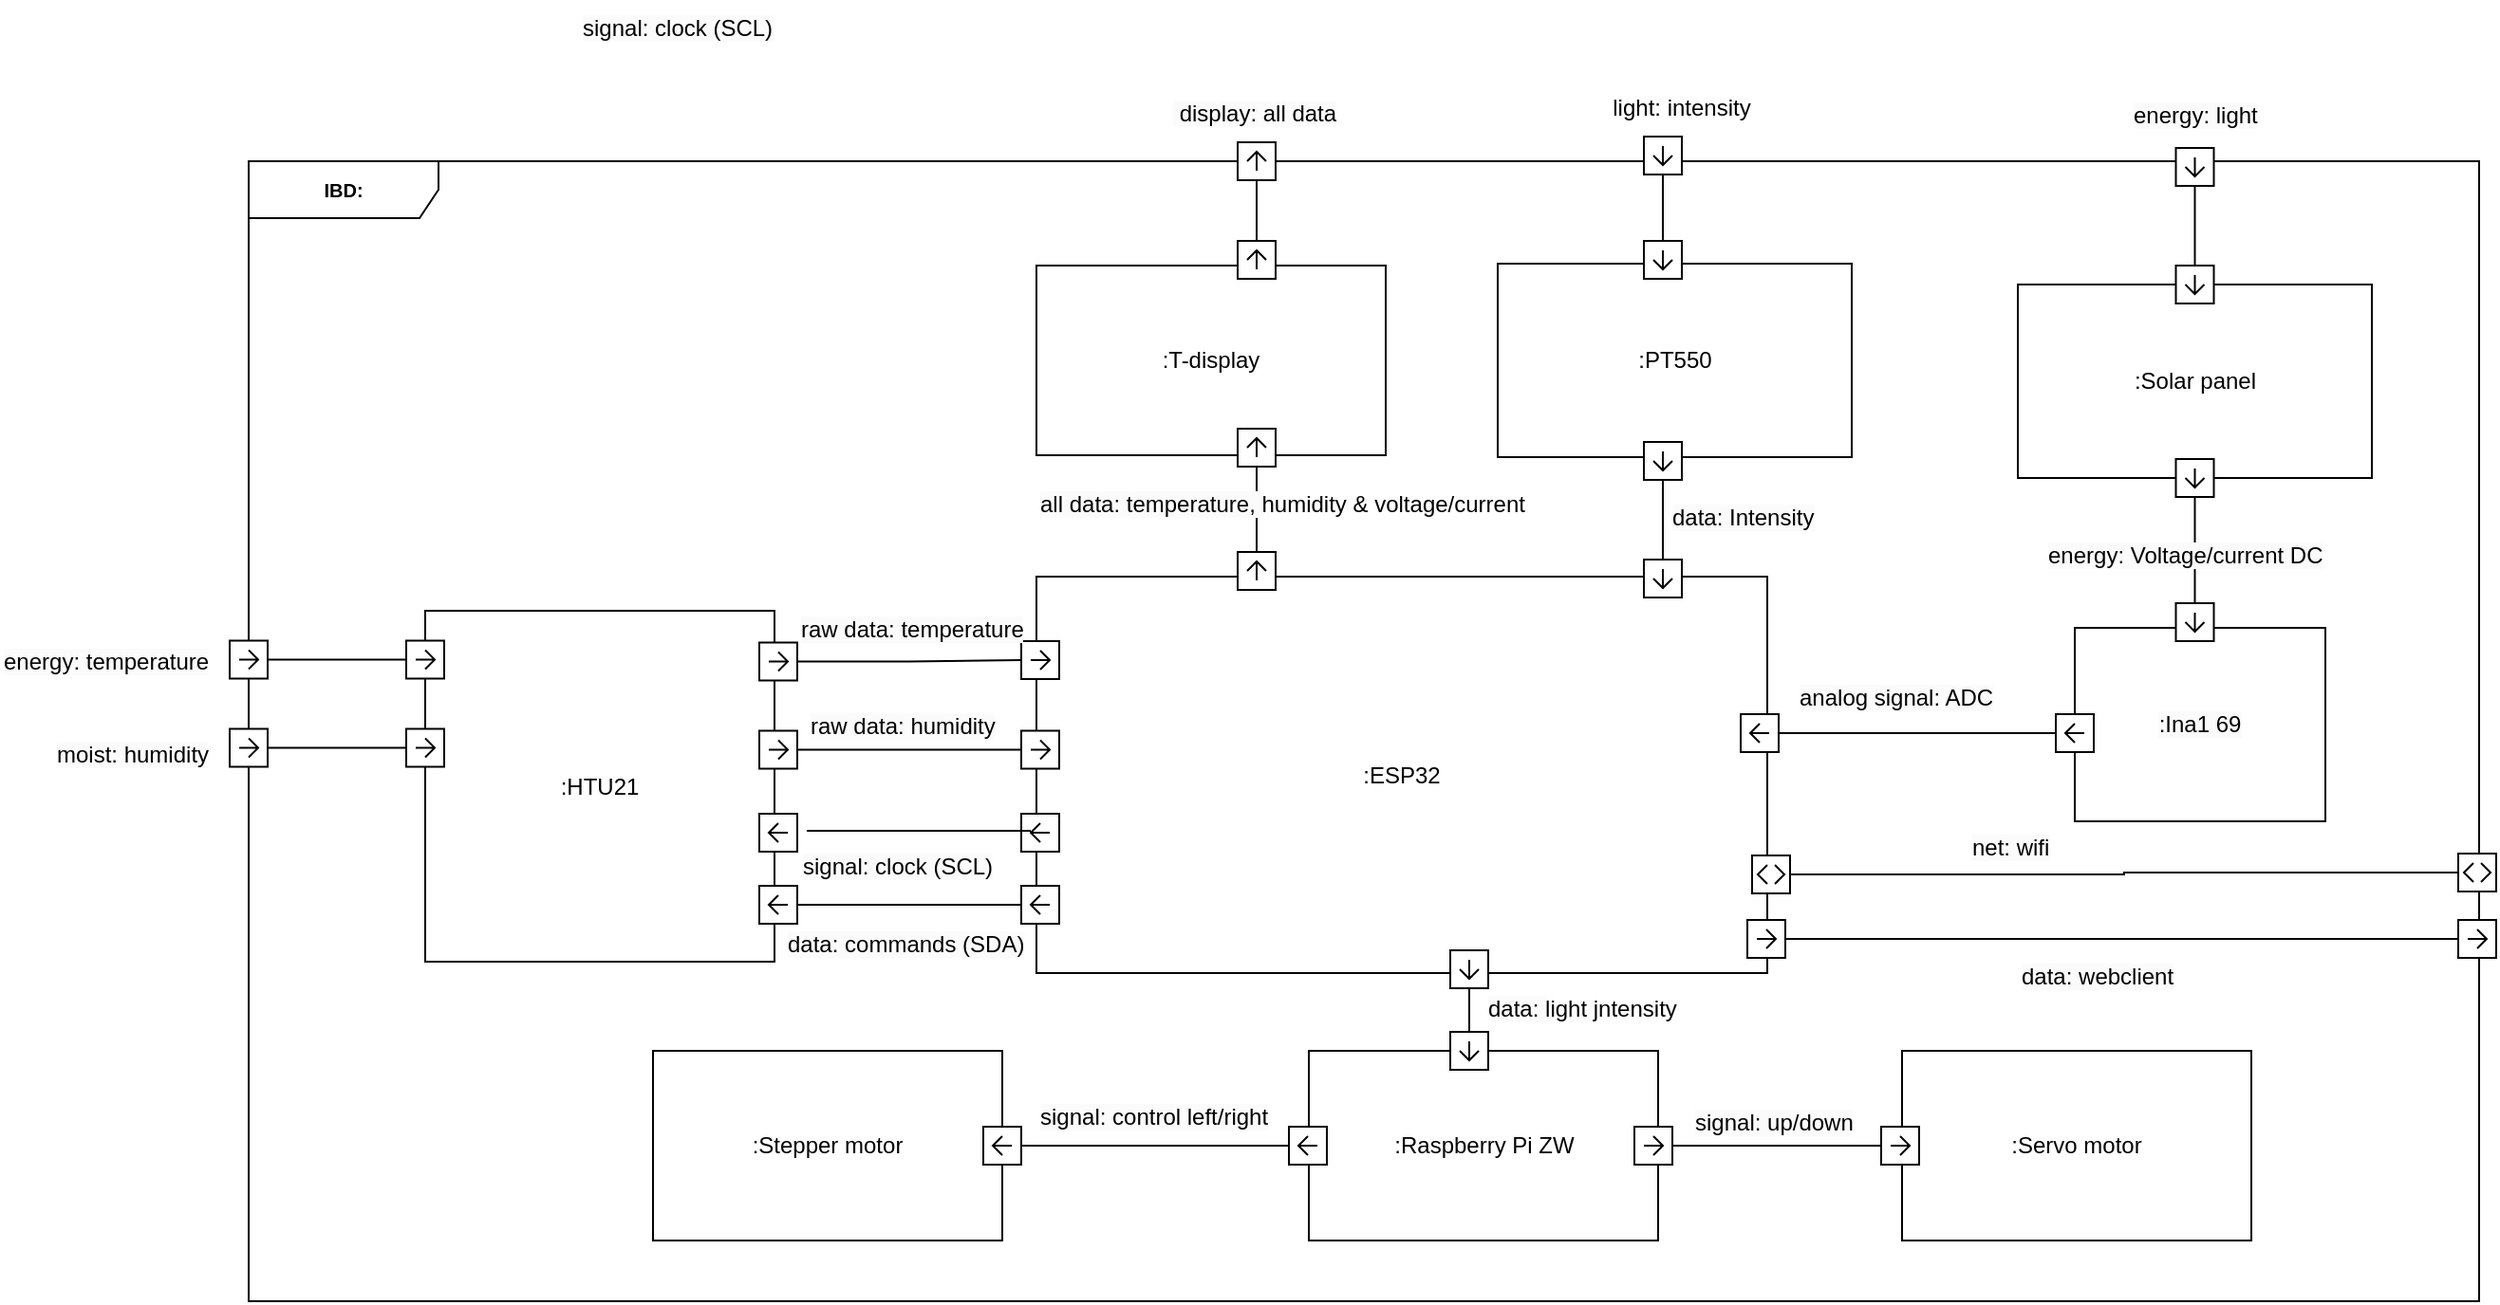 <mxfile version="25.0.3">
  <diagram name="Page-1" id="y-DVcdYNDpOqj5ZdA4q0">
    <mxGraphModel grid="0" page="0" gridSize="10" guides="1" tooltips="1" connect="1" arrows="1" fold="1" pageScale="1" pageWidth="850" pageHeight="1100" math="0" shadow="0">
      <root>
        <mxCell id="0" />
        <mxCell id="1" parent="0" />
        <mxCell id="_kjHKjL6vWHTuBEeskR6-1" value="&lt;span style=&quot;font-size: 10px;&quot;&gt;&lt;b&gt;IBD:&lt;/b&gt;&lt;/span&gt;" style="shape=umlFrame;whiteSpace=wrap;html=1;pointerEvents=0;recursiveResize=0;container=1;collapsible=0;width=100;height=30;" vertex="1" parent="1">
          <mxGeometry x="-716" y="940" width="1175" height="601" as="geometry" />
        </mxCell>
        <mxCell id="_kjHKjL6vWHTuBEeskR6-5" value=":ESP32" style="html=1;whiteSpace=wrap;" vertex="1" parent="_kjHKjL6vWHTuBEeskR6-1">
          <mxGeometry x="415" y="219" width="385" height="209" as="geometry" />
        </mxCell>
        <mxCell id="EJYVXyQKUs83lIH7_FpG-4" value=":PT550" style="html=1;whiteSpace=wrap;" vertex="1" parent="_kjHKjL6vWHTuBEeskR6-1">
          <mxGeometry x="658" y="54" width="186.5" height="102" as="geometry" />
        </mxCell>
        <mxCell id="EJYVXyQKUs83lIH7_FpG-5" value="" style="html=1;shape=mxgraph.sysml.port;sysMLPortType=flowN;direction=west;" vertex="1" parent="_kjHKjL6vWHTuBEeskR6-1">
          <mxGeometry x="735" y="-13" width="20" height="20" as="geometry" />
        </mxCell>
        <mxCell id="EJYVXyQKUs83lIH7_FpG-6" value="" style="html=1;shape=mxgraph.sysml.port;sysMLPortType=flowN;direction=west;" vertex="1" parent="_kjHKjL6vWHTuBEeskR6-1">
          <mxGeometry x="735" y="42" width="20" height="20" as="geometry" />
        </mxCell>
        <mxCell id="EJYVXyQKUs83lIH7_FpG-8" style="edgeStyle=orthogonalEdgeStyle;rounded=0;orthogonalLoop=1;jettySize=auto;html=1;entryX=0.5;entryY=1;entryDx=0;entryDy=0;entryPerimeter=0;endArrow=none;endFill=0;" edge="1" parent="_kjHKjL6vWHTuBEeskR6-1" source="EJYVXyQKUs83lIH7_FpG-5" target="EJYVXyQKUs83lIH7_FpG-6">
          <mxGeometry relative="1" as="geometry" />
        </mxCell>
        <mxCell id="EJYVXyQKUs83lIH7_FpG-10" value="" style="html=1;shape=mxgraph.sysml.port;sysMLPortType=flowN;direction=west;" vertex="1" parent="_kjHKjL6vWHTuBEeskR6-1">
          <mxGeometry x="735" y="148" width="20" height="20" as="geometry" />
        </mxCell>
        <mxCell id="EJYVXyQKUs83lIH7_FpG-11" value="" style="html=1;shape=mxgraph.sysml.port;sysMLPortType=flowN;direction=west;" vertex="1" parent="_kjHKjL6vWHTuBEeskR6-1">
          <mxGeometry x="735" y="210" width="20" height="20" as="geometry" />
        </mxCell>
        <mxCell id="EJYVXyQKUs83lIH7_FpG-12" style="edgeStyle=orthogonalEdgeStyle;rounded=0;orthogonalLoop=1;jettySize=auto;html=1;entryX=0.5;entryY=1;entryDx=0;entryDy=0;entryPerimeter=0;endArrow=none;endFill=0;" edge="1" parent="_kjHKjL6vWHTuBEeskR6-1" source="EJYVXyQKUs83lIH7_FpG-10" target="EJYVXyQKUs83lIH7_FpG-11">
          <mxGeometry relative="1" as="geometry" />
        </mxCell>
        <mxCell id="EJYVXyQKUs83lIH7_FpG-13" value="&lt;span style=&quot;color: rgb(0, 0, 0); font-family: Helvetica; font-size: 12px; font-style: normal; font-variant-ligatures: normal; font-variant-caps: normal; font-weight: 400; letter-spacing: normal; orphans: 2; text-align: left; text-indent: 0px; text-transform: none; widows: 2; word-spacing: 0px; -webkit-text-stroke-width: 0px; white-space: normal; background-color: rgb(251, 251, 251); text-decoration-thickness: initial; text-decoration-style: initial; text-decoration-color: initial; display: inline !important; float: none;&quot;&gt;data: Intensity&lt;/span&gt;" style="text;whiteSpace=wrap;html=1;" vertex="1" parent="_kjHKjL6vWHTuBEeskR6-1">
          <mxGeometry x="748" y="174" width="103" height="36" as="geometry" />
        </mxCell>
        <mxCell id="EJYVXyQKUs83lIH7_FpG-14" value="&lt;span style=&quot;text-wrap-mode: nowrap; background-color: rgb(251, 251, 251);&quot;&gt;:Ina1 69&lt;/span&gt;" style="html=1;whiteSpace=wrap;" vertex="1" parent="_kjHKjL6vWHTuBEeskR6-1">
          <mxGeometry x="962" y="246" width="132" height="102" as="geometry" />
        </mxCell>
        <mxCell id="EJYVXyQKUs83lIH7_FpG-27" value=":Solar panel" style="html=1;whiteSpace=wrap;" vertex="1" parent="_kjHKjL6vWHTuBEeskR6-1">
          <mxGeometry x="932" y="65" width="186.5" height="102" as="geometry" />
        </mxCell>
        <mxCell id="EJYVXyQKUs83lIH7_FpG-28" value="" style="html=1;shape=mxgraph.sysml.port;sysMLPortType=flowN;direction=west;" vertex="1" parent="_kjHKjL6vWHTuBEeskR6-1">
          <mxGeometry x="1015.25" y="-7" width="20" height="20" as="geometry" />
        </mxCell>
        <mxCell id="EJYVXyQKUs83lIH7_FpG-29" value="" style="html=1;shape=mxgraph.sysml.port;sysMLPortType=flowN;direction=west;" vertex="1" parent="_kjHKjL6vWHTuBEeskR6-1">
          <mxGeometry x="1015.25" y="55" width="20" height="20" as="geometry" />
        </mxCell>
        <mxCell id="EJYVXyQKUs83lIH7_FpG-30" value="" style="html=1;shape=mxgraph.sysml.port;sysMLPortType=flowN;direction=west;" vertex="1" parent="_kjHKjL6vWHTuBEeskR6-1">
          <mxGeometry x="1015.25" y="157" width="20" height="20" as="geometry" />
        </mxCell>
        <mxCell id="EJYVXyQKUs83lIH7_FpG-31" value="" style="html=1;shape=mxgraph.sysml.port;sysMLPortType=flowN;direction=west;" vertex="1" parent="_kjHKjL6vWHTuBEeskR6-1">
          <mxGeometry x="1015.25" y="233" width="20" height="20" as="geometry" />
        </mxCell>
        <mxCell id="EJYVXyQKUs83lIH7_FpG-32" value="" style="html=1;shape=mxgraph.sysml.port;sysMLPortType=flowN;direction=north;" vertex="1" parent="_kjHKjL6vWHTuBEeskR6-1">
          <mxGeometry x="952" y="291.5" width="20" height="20" as="geometry" />
        </mxCell>
        <mxCell id="EJYVXyQKUs83lIH7_FpG-33" value="" style="html=1;shape=mxgraph.sysml.port;sysMLPortType=flowN;direction=north;" vertex="1" parent="_kjHKjL6vWHTuBEeskR6-1">
          <mxGeometry x="786" y="291.5" width="20" height="20" as="geometry" />
        </mxCell>
        <mxCell id="EJYVXyQKUs83lIH7_FpG-34" style="edgeStyle=orthogonalEdgeStyle;rounded=0;orthogonalLoop=1;jettySize=auto;html=1;entryX=0.5;entryY=1;entryDx=0;entryDy=0;entryPerimeter=0;endArrow=none;endFill=0;" edge="1" parent="_kjHKjL6vWHTuBEeskR6-1" source="EJYVXyQKUs83lIH7_FpG-28" target="EJYVXyQKUs83lIH7_FpG-29">
          <mxGeometry relative="1" as="geometry" />
        </mxCell>
        <mxCell id="EJYVXyQKUs83lIH7_FpG-35" style="edgeStyle=orthogonalEdgeStyle;rounded=0;orthogonalLoop=1;jettySize=auto;html=1;entryX=0.5;entryY=1;entryDx=0;entryDy=0;entryPerimeter=0;endArrow=none;endFill=0;" edge="1" parent="_kjHKjL6vWHTuBEeskR6-1" source="EJYVXyQKUs83lIH7_FpG-30" target="EJYVXyQKUs83lIH7_FpG-31">
          <mxGeometry relative="1" as="geometry" />
        </mxCell>
        <mxCell id="EJYVXyQKUs83lIH7_FpG-36" style="edgeStyle=orthogonalEdgeStyle;rounded=0;orthogonalLoop=1;jettySize=auto;html=1;entryX=0.5;entryY=1;entryDx=0;entryDy=0;entryPerimeter=0;endArrow=none;endFill=0;" edge="1" parent="_kjHKjL6vWHTuBEeskR6-1" source="EJYVXyQKUs83lIH7_FpG-32" target="EJYVXyQKUs83lIH7_FpG-33">
          <mxGeometry relative="1" as="geometry" />
        </mxCell>
        <mxCell id="EJYVXyQKUs83lIH7_FpG-38" value="&lt;span style=&quot;color: rgb(0, 0, 0); font-family: Helvetica; font-size: 12px; font-style: normal; font-variant-ligatures: normal; font-variant-caps: normal; font-weight: 400; letter-spacing: normal; orphans: 2; text-align: left; text-indent: 0px; text-transform: none; widows: 2; word-spacing: 0px; -webkit-text-stroke-width: 0px; white-space: normal; background-color: rgb(251, 251, 251); text-decoration-thickness: initial; text-decoration-style: initial; text-decoration-color: initial; display: inline !important; float: none;&quot;&gt;energy: Voltage/current DC&lt;/span&gt;" style="text;whiteSpace=wrap;html=1;" vertex="1" parent="_kjHKjL6vWHTuBEeskR6-1">
          <mxGeometry x="945.5" y="193.997" width="173" height="36" as="geometry" />
        </mxCell>
        <mxCell id="EJYVXyQKUs83lIH7_FpG-39" value="&lt;span style=&quot;color: rgb(0, 0, 0); font-family: Helvetica; font-size: 12px; font-style: normal; font-variant-ligatures: normal; font-variant-caps: normal; font-weight: 400; letter-spacing: normal; orphans: 2; text-align: left; text-indent: 0px; text-transform: none; widows: 2; word-spacing: 0px; -webkit-text-stroke-width: 0px; white-space: normal; background-color: rgb(251, 251, 251); text-decoration-thickness: initial; text-decoration-style: initial; text-decoration-color: initial; display: inline !important; float: none;&quot;&gt;analog signal: ADC&lt;/span&gt;" style="text;whiteSpace=wrap;html=1;" vertex="1" parent="_kjHKjL6vWHTuBEeskR6-1">
          <mxGeometry x="815.497" y="268.997" width="130" height="36" as="geometry" />
        </mxCell>
        <mxCell id="EJYVXyQKUs83lIH7_FpG-40" value=":T-display" style="html=1;whiteSpace=wrap;" vertex="1" parent="_kjHKjL6vWHTuBEeskR6-1">
          <mxGeometry x="415" y="55" width="184" height="100" as="geometry" />
        </mxCell>
        <mxCell id="EJYVXyQKUs83lIH7_FpG-41" value="" style="html=1;shape=mxgraph.sysml.port;sysMLPortType=flowN;direction=east;" vertex="1" parent="_kjHKjL6vWHTuBEeskR6-1">
          <mxGeometry x="521" y="-10" width="20" height="20" as="geometry" />
        </mxCell>
        <mxCell id="EJYVXyQKUs83lIH7_FpG-43" value="" style="html=1;shape=mxgraph.sysml.port;sysMLPortType=flowN;direction=east;" vertex="1" parent="_kjHKjL6vWHTuBEeskR6-1">
          <mxGeometry x="521" y="42" width="20" height="20" as="geometry" />
        </mxCell>
        <mxCell id="EJYVXyQKUs83lIH7_FpG-44" value="" style="html=1;shape=mxgraph.sysml.port;sysMLPortType=flowN;direction=east;" vertex="1" parent="_kjHKjL6vWHTuBEeskR6-1">
          <mxGeometry x="521" y="141" width="20" height="20" as="geometry" />
        </mxCell>
        <mxCell id="EJYVXyQKUs83lIH7_FpG-45" value="" style="html=1;shape=mxgraph.sysml.port;sysMLPortType=flowN;direction=east;" vertex="1" parent="_kjHKjL6vWHTuBEeskR6-1">
          <mxGeometry x="521" y="206" width="20" height="20" as="geometry" />
        </mxCell>
        <mxCell id="EJYVXyQKUs83lIH7_FpG-46" style="edgeStyle=orthogonalEdgeStyle;rounded=0;orthogonalLoop=1;jettySize=auto;html=1;entryX=0.5;entryY=1;entryDx=0;entryDy=0;entryPerimeter=0;endArrow=none;endFill=0;" edge="1" parent="_kjHKjL6vWHTuBEeskR6-1" source="EJYVXyQKUs83lIH7_FpG-43" target="EJYVXyQKUs83lIH7_FpG-41">
          <mxGeometry relative="1" as="geometry" />
        </mxCell>
        <mxCell id="EJYVXyQKUs83lIH7_FpG-47" style="edgeStyle=orthogonalEdgeStyle;rounded=0;orthogonalLoop=1;jettySize=auto;html=1;entryX=0.5;entryY=1;entryDx=0;entryDy=0;entryPerimeter=0;endArrow=none;endFill=0;" edge="1" parent="_kjHKjL6vWHTuBEeskR6-1" source="EJYVXyQKUs83lIH7_FpG-45" target="EJYVXyQKUs83lIH7_FpG-44">
          <mxGeometry relative="1" as="geometry" />
        </mxCell>
        <mxCell id="EJYVXyQKUs83lIH7_FpG-48" value="&lt;span style=&quot;color: rgb(0, 0, 0); font-family: Helvetica; font-size: 12px; font-style: normal; font-variant-ligatures: normal; font-variant-caps: normal; font-weight: 400; letter-spacing: normal; orphans: 2; text-align: left; text-indent: 0px; text-transform: none; widows: 2; word-spacing: 0px; -webkit-text-stroke-width: 0px; white-space: normal; background-color: rgb(251, 251, 251); text-decoration-thickness: initial; text-decoration-style: initial; text-decoration-color: initial; display: inline !important; float: none;&quot;&gt;all data: temperature,&amp;nbsp;&lt;/span&gt;&lt;span style=&quot;forced-color-adjust: none; color: rgb(0, 0, 0); font-family: Helvetica; font-size: 12px; font-style: normal; font-variant-ligatures: normal; font-variant-caps: normal; font-weight: 400; letter-spacing: normal; orphans: 2; text-align: left; text-indent: 0px; text-transform: none; widows: 2; word-spacing: 0px; -webkit-text-stroke-width: 0px; white-space: normal; background-color: initial; text-decoration-thickness: initial; text-decoration-style: initial; text-decoration-color: initial;&quot;&gt;humidity &amp;amp; voltage/current&lt;/span&gt;" style="text;whiteSpace=wrap;html=1;" vertex="1" parent="_kjHKjL6vWHTuBEeskR6-1">
          <mxGeometry x="415.001" y="166.998" width="283" height="36" as="geometry" />
        </mxCell>
        <mxCell id="EJYVXyQKUs83lIH7_FpG-50" value=":Raspberry Pi ZW" style="html=1;whiteSpace=wrap;" vertex="1" parent="_kjHKjL6vWHTuBEeskR6-1">
          <mxGeometry x="558.5" y="469" width="184" height="100" as="geometry" />
        </mxCell>
        <mxCell id="EJYVXyQKUs83lIH7_FpG-51" value=":Servo motor" style="html=1;whiteSpace=wrap;" vertex="1" parent="_kjHKjL6vWHTuBEeskR6-1">
          <mxGeometry x="871" y="469" width="184" height="100" as="geometry" />
        </mxCell>
        <mxCell id="EJYVXyQKUs83lIH7_FpG-52" value=":Stepper motor" style="html=1;whiteSpace=wrap;" vertex="1" parent="_kjHKjL6vWHTuBEeskR6-1">
          <mxGeometry x="213" y="469" width="184" height="100" as="geometry" />
        </mxCell>
        <mxCell id="EJYVXyQKUs83lIH7_FpG-53" value="" style="html=1;shape=mxgraph.sysml.port;sysMLPortType=flowN;direction=west;" vertex="1" parent="_kjHKjL6vWHTuBEeskR6-1">
          <mxGeometry x="633" y="459" width="20" height="20" as="geometry" />
        </mxCell>
        <mxCell id="EJYVXyQKUs83lIH7_FpG-54" value="" style="html=1;shape=mxgraph.sysml.port;sysMLPortType=flowN;direction=west;" vertex="1" parent="_kjHKjL6vWHTuBEeskR6-1">
          <mxGeometry x="633" y="416" width="20" height="20" as="geometry" />
        </mxCell>
        <mxCell id="EJYVXyQKUs83lIH7_FpG-55" value="" style="html=1;shape=mxgraph.sysml.port;sysMLPortType=flowN;direction=north;" vertex="1" parent="_kjHKjL6vWHTuBEeskR6-1">
          <mxGeometry x="548" y="509" width="20" height="20" as="geometry" />
        </mxCell>
        <mxCell id="EJYVXyQKUs83lIH7_FpG-56" value="" style="html=1;shape=mxgraph.sysml.port;sysMLPortType=flowN;direction=north;" vertex="1" parent="_kjHKjL6vWHTuBEeskR6-1">
          <mxGeometry x="387" y="509" width="20" height="20" as="geometry" />
        </mxCell>
        <mxCell id="EJYVXyQKUs83lIH7_FpG-57" value="" style="html=1;shape=mxgraph.sysml.port;sysMLPortType=flowN;direction=south;" vertex="1" parent="_kjHKjL6vWHTuBEeskR6-1">
          <mxGeometry x="730" y="509" width="20" height="20" as="geometry" />
        </mxCell>
        <mxCell id="EJYVXyQKUs83lIH7_FpG-58" value="" style="html=1;shape=mxgraph.sysml.port;sysMLPortType=flowN;direction=south;" vertex="1" parent="_kjHKjL6vWHTuBEeskR6-1">
          <mxGeometry x="860" y="509" width="20" height="20" as="geometry" />
        </mxCell>
        <mxCell id="EJYVXyQKUs83lIH7_FpG-59" style="edgeStyle=orthogonalEdgeStyle;rounded=0;orthogonalLoop=1;jettySize=auto;html=1;entryX=0.5;entryY=1;entryDx=0;entryDy=0;entryPerimeter=0;endArrow=none;endFill=0;" edge="1" parent="_kjHKjL6vWHTuBEeskR6-1" source="EJYVXyQKUs83lIH7_FpG-57" target="EJYVXyQKUs83lIH7_FpG-58">
          <mxGeometry relative="1" as="geometry" />
        </mxCell>
        <mxCell id="EJYVXyQKUs83lIH7_FpG-60" style="edgeStyle=orthogonalEdgeStyle;rounded=0;orthogonalLoop=1;jettySize=auto;html=1;entryX=0.5;entryY=1;entryDx=0;entryDy=0;entryPerimeter=0;endArrow=none;endFill=0;" edge="1" parent="_kjHKjL6vWHTuBEeskR6-1" source="EJYVXyQKUs83lIH7_FpG-54" target="EJYVXyQKUs83lIH7_FpG-53">
          <mxGeometry relative="1" as="geometry" />
        </mxCell>
        <mxCell id="EJYVXyQKUs83lIH7_FpG-61" style="edgeStyle=orthogonalEdgeStyle;rounded=0;orthogonalLoop=1;jettySize=auto;html=1;entryX=0.5;entryY=1;entryDx=0;entryDy=0;entryPerimeter=0;endArrow=none;endFill=0;" edge="1" parent="_kjHKjL6vWHTuBEeskR6-1" source="EJYVXyQKUs83lIH7_FpG-55" target="EJYVXyQKUs83lIH7_FpG-56">
          <mxGeometry relative="1" as="geometry" />
        </mxCell>
        <mxCell id="EJYVXyQKUs83lIH7_FpG-62" value="&lt;span style=&quot;color: rgb(0, 0, 0); font-family: Helvetica; font-size: 12px; font-style: normal; font-variant-ligatures: normal; font-variant-caps: normal; font-weight: 400; letter-spacing: normal; orphans: 2; text-align: left; text-indent: 0px; text-transform: none; widows: 2; word-spacing: 0px; -webkit-text-stroke-width: 0px; white-space: normal; background-color: rgb(251, 251, 251); text-decoration-thickness: initial; text-decoration-style: initial; text-decoration-color: initial; display: inline !important; float: none;&quot;&gt;data:&amp;nbsp;&lt;/span&gt;&lt;span style=&quot;forced-color-adjust: none; color: rgb(0, 0, 0); font-family: Helvetica; font-size: 12px; font-style: normal; font-variant-ligatures: normal; font-variant-caps: normal; font-weight: 400; letter-spacing: normal; orphans: 2; text-align: left; text-indent: 0px; text-transform: none; widows: 2; word-spacing: 0px; -webkit-text-stroke-width: 0px; white-space: normal; background-color: initial; text-decoration-thickness: initial; text-decoration-style: initial; text-decoration-color: initial;&quot;&gt;light j&lt;/span&gt;&lt;span style=&quot;forced-color-adjust: none; color: rgb(0, 0, 0); font-family: Helvetica; font-size: 12px; font-style: normal; font-variant-ligatures: normal; font-variant-caps: normal; font-weight: 400; letter-spacing: normal; orphans: 2; text-align: left; text-indent: 0px; text-transform: none; widows: 2; word-spacing: 0px; -webkit-text-stroke-width: 0px; white-space: normal; background-color: initial; text-decoration-thickness: initial; text-decoration-style: initial; text-decoration-color: initial;&quot;&gt;ntensity&lt;/span&gt;" style="text;whiteSpace=wrap;html=1;" vertex="1" parent="_kjHKjL6vWHTuBEeskR6-1">
          <mxGeometry x="651.002" y="433.0" width="127" height="36" as="geometry" />
        </mxCell>
        <mxCell id="EJYVXyQKUs83lIH7_FpG-63" value="&lt;span style=&quot;color: rgb(0, 0, 0); font-family: Helvetica; font-size: 12px; font-style: normal; font-variant-ligatures: normal; font-variant-caps: normal; font-weight: 400; letter-spacing: normal; orphans: 2; text-align: left; text-indent: 0px; text-transform: none; widows: 2; word-spacing: 0px; -webkit-text-stroke-width: 0px; white-space: normal; background-color: rgb(251, 251, 251); text-decoration-thickness: initial; text-decoration-style: initial; text-decoration-color: initial; display: inline !important; float: none;&quot;&gt;signal: control left/right&lt;/span&gt;" style="text;whiteSpace=wrap;html=1;" vertex="1" parent="_kjHKjL6vWHTuBEeskR6-1">
          <mxGeometry x="415.006" y="490.003" width="148" height="36" as="geometry" />
        </mxCell>
        <mxCell id="EJYVXyQKUs83lIH7_FpG-64" value="&lt;span style=&quot;color: rgb(0, 0, 0); font-family: Helvetica; font-size: 12px; font-style: normal; font-variant-ligatures: normal; font-variant-caps: normal; font-weight: 400; letter-spacing: normal; orphans: 2; text-align: left; text-indent: 0px; text-transform: none; widows: 2; word-spacing: 0px; -webkit-text-stroke-width: 0px; white-space: normal; background-color: rgb(251, 251, 251); text-decoration-thickness: initial; text-decoration-style: initial; text-decoration-color: initial; display: inline !important; float: none;&quot;&gt;signal: up/down&lt;/span&gt;" style="text;whiteSpace=wrap;html=1;" vertex="1" parent="_kjHKjL6vWHTuBEeskR6-1">
          <mxGeometry x="760.005" y="492.999" width="111" height="36" as="geometry" />
        </mxCell>
        <mxCell id="EJYVXyQKUs83lIH7_FpG-65" value=":HTU21" style="html=1;whiteSpace=wrap;" vertex="1" parent="_kjHKjL6vWHTuBEeskR6-1">
          <mxGeometry x="93" y="237" width="184" height="185" as="geometry" />
        </mxCell>
        <mxCell id="EJYVXyQKUs83lIH7_FpG-66" value="" style="html=1;shape=mxgraph.sysml.port;sysMLPortType=flowN;direction=south;" vertex="1" parent="_kjHKjL6vWHTuBEeskR6-1">
          <mxGeometry x="-10" y="252.75" width="20" height="20" as="geometry" />
        </mxCell>
        <mxCell id="EJYVXyQKUs83lIH7_FpG-67" value="" style="html=1;shape=mxgraph.sysml.port;sysMLPortType=flowN;direction=south;" vertex="1" parent="_kjHKjL6vWHTuBEeskR6-1">
          <mxGeometry x="83" y="252.75" width="20" height="20" as="geometry" />
        </mxCell>
        <mxCell id="EJYVXyQKUs83lIH7_FpG-68" value="" style="html=1;shape=mxgraph.sysml.port;sysMLPortType=flowN;direction=south;" vertex="1" parent="_kjHKjL6vWHTuBEeskR6-1">
          <mxGeometry x="-10" y="299.25" width="20" height="20" as="geometry" />
        </mxCell>
        <mxCell id="EJYVXyQKUs83lIH7_FpG-69" value="" style="html=1;shape=mxgraph.sysml.port;sysMLPortType=flowN;direction=south;" vertex="1" parent="_kjHKjL6vWHTuBEeskR6-1">
          <mxGeometry x="83" y="299.25" width="20" height="20" as="geometry" />
        </mxCell>
        <mxCell id="EJYVXyQKUs83lIH7_FpG-70" value="" style="html=1;shape=mxgraph.sysml.port;sysMLPortType=flowN;direction=south;" vertex="1" parent="_kjHKjL6vWHTuBEeskR6-1">
          <mxGeometry x="269" y="253.75" width="20" height="20" as="geometry" />
        </mxCell>
        <mxCell id="EJYVXyQKUs83lIH7_FpG-71" value="" style="html=1;shape=mxgraph.sysml.port;sysMLPortType=flowN;direction=south;" vertex="1" parent="_kjHKjL6vWHTuBEeskR6-1">
          <mxGeometry x="269" y="300.25" width="20" height="20" as="geometry" />
        </mxCell>
        <mxCell id="EJYVXyQKUs83lIH7_FpG-72" value="" style="html=1;shape=mxgraph.sysml.port;sysMLPortType=flowN;direction=south;" vertex="1" parent="_kjHKjL6vWHTuBEeskR6-1">
          <mxGeometry x="407" y="253" width="20" height="20" as="geometry" />
        </mxCell>
        <mxCell id="EJYVXyQKUs83lIH7_FpG-73" value="" style="html=1;shape=mxgraph.sysml.port;sysMLPortType=flowN;direction=south;" vertex="1" parent="_kjHKjL6vWHTuBEeskR6-1">
          <mxGeometry x="407" y="300.25" width="20" height="20" as="geometry" />
        </mxCell>
        <mxCell id="EJYVXyQKUs83lIH7_FpG-74" value="" style="html=1;shape=mxgraph.sysml.port;sysMLPortType=flowN;direction=north;" vertex="1" parent="_kjHKjL6vWHTuBEeskR6-1">
          <mxGeometry x="269" y="344" width="20" height="20" as="geometry" />
        </mxCell>
        <mxCell id="EJYVXyQKUs83lIH7_FpG-75" value="" style="html=1;shape=mxgraph.sysml.port;sysMLPortType=flowN;direction=north;" vertex="1" parent="_kjHKjL6vWHTuBEeskR6-1">
          <mxGeometry x="269" y="382" width="20" height="20" as="geometry" />
        </mxCell>
        <mxCell id="EJYVXyQKUs83lIH7_FpG-76" value="" style="html=1;shape=mxgraph.sysml.port;sysMLPortType=flowN;direction=north;" vertex="1" parent="_kjHKjL6vWHTuBEeskR6-1">
          <mxGeometry x="407" y="344" width="20" height="20" as="geometry" />
        </mxCell>
        <mxCell id="EJYVXyQKUs83lIH7_FpG-77" value="" style="html=1;shape=mxgraph.sysml.port;sysMLPortType=flowN;direction=north;" vertex="1" parent="_kjHKjL6vWHTuBEeskR6-1">
          <mxGeometry x="407" y="382" width="20" height="20" as="geometry" />
        </mxCell>
        <mxCell id="EJYVXyQKUs83lIH7_FpG-78" value="" style="html=1;shape=mxgraph.sysml.port;sysMLPortType=flowN;direction=south;" vertex="1" parent="_kjHKjL6vWHTuBEeskR6-1">
          <mxGeometry x="789.5" y="400" width="20" height="20" as="geometry" />
        </mxCell>
        <mxCell id="EJYVXyQKUs83lIH7_FpG-80" value="" style="html=1;shape=mxgraph.sysml.port;sysMLPortType=doubleH;" vertex="1" parent="_kjHKjL6vWHTuBEeskR6-1">
          <mxGeometry x="792" y="366" width="20" height="20" as="geometry" />
        </mxCell>
        <mxCell id="EJYVXyQKUs83lIH7_FpG-84" style="edgeStyle=orthogonalEdgeStyle;rounded=0;orthogonalLoop=1;jettySize=auto;html=1;entryX=0.5;entryY=1;entryDx=0;entryDy=0;entryPerimeter=0;endArrow=none;endFill=0;" edge="1" parent="_kjHKjL6vWHTuBEeskR6-1" source="EJYVXyQKUs83lIH7_FpG-66" target="EJYVXyQKUs83lIH7_FpG-67">
          <mxGeometry relative="1" as="geometry" />
        </mxCell>
        <mxCell id="EJYVXyQKUs83lIH7_FpG-85" style="edgeStyle=orthogonalEdgeStyle;rounded=0;orthogonalLoop=1;jettySize=auto;html=1;entryX=0.5;entryY=1;entryDx=0;entryDy=0;entryPerimeter=0;endArrow=none;endFill=0;" edge="1" parent="_kjHKjL6vWHTuBEeskR6-1" source="EJYVXyQKUs83lIH7_FpG-68" target="EJYVXyQKUs83lIH7_FpG-69">
          <mxGeometry relative="1" as="geometry" />
        </mxCell>
        <mxCell id="EJYVXyQKUs83lIH7_FpG-86" style="edgeStyle=orthogonalEdgeStyle;rounded=0;orthogonalLoop=1;jettySize=auto;html=1;entryX=0.5;entryY=1;entryDx=0;entryDy=0;entryPerimeter=0;endArrow=none;endFill=0;" edge="1" parent="_kjHKjL6vWHTuBEeskR6-1" source="EJYVXyQKUs83lIH7_FpG-70" target="EJYVXyQKUs83lIH7_FpG-72">
          <mxGeometry relative="1" as="geometry" />
        </mxCell>
        <mxCell id="EJYVXyQKUs83lIH7_FpG-87" style="edgeStyle=orthogonalEdgeStyle;rounded=0;orthogonalLoop=1;jettySize=auto;html=1;entryX=0.5;entryY=1;entryDx=0;entryDy=0;entryPerimeter=0;endArrow=none;endFill=0;" edge="1" parent="_kjHKjL6vWHTuBEeskR6-1" source="EJYVXyQKUs83lIH7_FpG-71" target="EJYVXyQKUs83lIH7_FpG-73">
          <mxGeometry relative="1" as="geometry" />
        </mxCell>
        <mxCell id="EJYVXyQKUs83lIH7_FpG-88" style="edgeStyle=orthogonalEdgeStyle;rounded=0;orthogonalLoop=1;jettySize=auto;html=1;entryX=0.5;entryY=0;entryDx=0;entryDy=0;entryPerimeter=0;endArrow=none;endFill=0;" edge="1" parent="_kjHKjL6vWHTuBEeskR6-1">
          <mxGeometry relative="1" as="geometry">
            <mxPoint x="294" y="353.0" as="sourcePoint" />
            <mxPoint x="412" y="353.0" as="targetPoint" />
          </mxGeometry>
        </mxCell>
        <mxCell id="EJYVXyQKUs83lIH7_FpG-89" style="edgeStyle=orthogonalEdgeStyle;rounded=0;orthogonalLoop=1;jettySize=auto;html=1;entryX=0.5;entryY=0;entryDx=0;entryDy=0;entryPerimeter=0;endArrow=none;endFill=0;" edge="1" parent="_kjHKjL6vWHTuBEeskR6-1" source="EJYVXyQKUs83lIH7_FpG-75" target="EJYVXyQKUs83lIH7_FpG-77">
          <mxGeometry relative="1" as="geometry" />
        </mxCell>
        <mxCell id="EJYVXyQKUs83lIH7_FpG-92" value="&lt;span style=&quot;color: rgb(0, 0, 0); font-family: Helvetica; font-size: 12px; font-style: normal; font-variant-ligatures: normal; font-variant-caps: normal; font-weight: 400; letter-spacing: normal; orphans: 2; text-align: left; text-indent: 0px; text-transform: none; widows: 2; word-spacing: 0px; -webkit-text-stroke-width: 0px; white-space: normal; background-color: rgb(251, 251, 251); text-decoration-thickness: initial; text-decoration-style: initial; text-decoration-color: initial; display: inline !important; float: none;&quot;&gt;data: commands (SDA)&lt;/span&gt;" style="text;whiteSpace=wrap;html=1;" vertex="1" parent="_kjHKjL6vWHTuBEeskR6-1">
          <mxGeometry x="281.997" y="398.998" width="153" height="36" as="geometry" />
        </mxCell>
        <mxCell id="EJYVXyQKUs83lIH7_FpG-94" value="&lt;p style=&quot;forced-color-adjust: none; color: rgb(0, 0, 0); font-family: Helvetica; font-size: 12px; font-style: normal; font-variant-ligatures: normal; font-variant-caps: normal; font-weight: 400; letter-spacing: normal; orphans: 2; text-indent: 0px; text-transform: none; widows: 2; word-spacing: 0px; -webkit-text-stroke-width: 0px; white-space: normal; background-color: rgb(251, 251, 251); text-decoration-thickness: initial; text-decoration-style: initial; text-decoration-color: initial; text-align: left; margin: 0px 0px 0px 8px;&quot;&gt;signal: clock (SCL)&lt;/p&gt;" style="text;whiteSpace=wrap;html=1;" vertex="1" parent="_kjHKjL6vWHTuBEeskR6-1">
          <mxGeometry x="282.001" y="358.002" width="149" height="51" as="geometry" />
        </mxCell>
        <mxCell id="EJYVXyQKUs83lIH7_FpG-96" value="&lt;span style=&quot;color: rgb(0, 0, 0); font-family: Helvetica; font-size: 12px; font-style: normal; font-variant-ligatures: normal; font-variant-caps: normal; font-weight: 400; letter-spacing: normal; orphans: 2; text-align: left; text-indent: 0px; text-transform: none; widows: 2; word-spacing: 0px; -webkit-text-stroke-width: 0px; white-space: normal; background-color: rgb(251, 251, 251); text-decoration-thickness: initial; text-decoration-style: initial; text-decoration-color: initial; display: inline !important; float: none;&quot;&gt;raw data: temperature&lt;/span&gt;" style="text;whiteSpace=wrap;html=1;" vertex="1" parent="_kjHKjL6vWHTuBEeskR6-1">
          <mxGeometry x="289.001" y="233.002" width="145" height="36" as="geometry" />
        </mxCell>
        <mxCell id="EJYVXyQKUs83lIH7_FpG-97" value="&lt;span style=&quot;color: rgb(0, 0, 0); font-family: Helvetica; font-size: 12px; font-style: normal; font-variant-ligatures: normal; font-variant-caps: normal; font-weight: 400; letter-spacing: normal; orphans: 2; text-align: left; text-indent: 0px; text-transform: none; widows: 2; word-spacing: 0px; -webkit-text-stroke-width: 0px; white-space: normal; background-color: rgb(251, 251, 251); text-decoration-thickness: initial; text-decoration-style: initial; text-decoration-color: initial; display: inline !important; float: none;&quot;&gt;raw data:&amp;nbsp;humidity&lt;/span&gt;" style="text;whiteSpace=wrap;html=1;" vertex="1" parent="_kjHKjL6vWHTuBEeskR6-1">
          <mxGeometry x="293.997" y="284.25" width="125" height="36" as="geometry" />
        </mxCell>
        <mxCell id="EJYVXyQKUs83lIH7_FpG-100" value="&lt;span style=&quot;color: rgb(0, 0, 0); font-family: Helvetica; font-size: 12px; font-style: normal; font-variant-ligatures: normal; font-variant-caps: normal; font-weight: 400; letter-spacing: normal; orphans: 2; text-align: left; text-indent: 0px; text-transform: none; widows: 2; word-spacing: 0px; -webkit-text-stroke-width: 0px; white-space: normal; background-color: rgb(251, 251, 251); text-decoration-thickness: initial; text-decoration-style: initial; text-decoration-color: initial; display: inline !important; float: none;&quot;&gt;net: wifi&lt;/span&gt;" style="text;whiteSpace=wrap;html=1;" vertex="1" parent="_kjHKjL6vWHTuBEeskR6-1">
          <mxGeometry x="905.999" y="347.998" width="69" height="36" as="geometry" />
        </mxCell>
        <mxCell id="EJYVXyQKUs83lIH7_FpG-101" value="&lt;span style=&quot;color: rgb(0, 0, 0); font-family: Helvetica; font-size: 12px; font-style: normal; font-variant-ligatures: normal; font-variant-caps: normal; font-weight: 400; letter-spacing: normal; orphans: 2; text-align: left; text-indent: 0px; text-transform: none; widows: 2; word-spacing: 0px; -webkit-text-stroke-width: 0px; white-space: normal; background-color: rgb(251, 251, 251); text-decoration-thickness: initial; text-decoration-style: initial; text-decoration-color: initial; display: inline !important; float: none;&quot;&gt;data: webclient&lt;/span&gt;" style="text;whiteSpace=wrap;html=1;" vertex="1" parent="_kjHKjL6vWHTuBEeskR6-1">
          <mxGeometry x="931.996" y="416.004" width="108" height="36" as="geometry" />
        </mxCell>
        <mxCell id="EJYVXyQKUs83lIH7_FpG-79" value="" style="html=1;shape=mxgraph.sysml.port;sysMLPortType=flowN;direction=south;" vertex="1" parent="1">
          <mxGeometry x="448" y="1340" width="20" height="20" as="geometry" />
        </mxCell>
        <mxCell id="EJYVXyQKUs83lIH7_FpG-82" style="edgeStyle=orthogonalEdgeStyle;rounded=0;orthogonalLoop=1;jettySize=auto;html=1;entryX=0.5;entryY=1;entryDx=0;entryDy=0;entryPerimeter=0;endArrow=none;endFill=0;" edge="1" parent="1" source="EJYVXyQKUs83lIH7_FpG-78" target="EJYVXyQKUs83lIH7_FpG-79">
          <mxGeometry relative="1" as="geometry" />
        </mxCell>
        <mxCell id="EJYVXyQKUs83lIH7_FpG-91" value="&lt;span style=&quot;color: rgb(0, 0, 0); font-family: Helvetica; font-size: 12px; font-style: normal; font-variant-ligatures: normal; font-variant-caps: normal; font-weight: 400; letter-spacing: normal; orphans: 2; text-align: left; text-indent: 0px; text-transform: none; widows: 2; word-spacing: 0px; -webkit-text-stroke-width: 0px; white-space: normal; background-color: rgb(251, 251, 251); text-decoration-thickness: initial; text-decoration-style: initial; text-decoration-color: initial; display: inline !important; float: none;&quot;&gt;signal: clock (SCL)&lt;/span&gt;" style="text;whiteSpace=wrap;html=1;" vertex="1" parent="1">
          <mxGeometry x="-541.998" y="855.997" width="128" height="36" as="geometry" />
        </mxCell>
        <mxCell id="EJYVXyQKUs83lIH7_FpG-81" value="" style="html=1;shape=mxgraph.sysml.port;sysMLPortType=doubleH;" vertex="1" parent="1">
          <mxGeometry x="448" y="1305" width="20" height="20" as="geometry" />
        </mxCell>
        <mxCell id="EJYVXyQKUs83lIH7_FpG-83" style="edgeStyle=orthogonalEdgeStyle;rounded=0;orthogonalLoop=1;jettySize=auto;html=1;entryX=0;entryY=0.5;entryDx=0;entryDy=0;entryPerimeter=0;strokeColor=default;endArrow=none;endFill=0;" edge="1" parent="1" source="EJYVXyQKUs83lIH7_FpG-80" target="EJYVXyQKUs83lIH7_FpG-81">
          <mxGeometry relative="1" as="geometry" />
        </mxCell>
        <mxCell id="EJYVXyQKUs83lIH7_FpG-98" value="&lt;span style=&quot;color: rgb(0, 0, 0); font-family: Helvetica; font-size: 12px; font-style: normal; font-variant-ligatures: normal; font-variant-caps: normal; font-weight: 400; letter-spacing: normal; orphans: 2; text-align: left; text-indent: 0px; text-transform: none; widows: 2; word-spacing: 0px; -webkit-text-stroke-width: 0px; white-space: normal; background-color: rgb(251, 251, 251); text-decoration-thickness: initial; text-decoration-style: initial; text-decoration-color: initial; display: inline !important; float: none;&quot;&gt;energy: temperature&lt;/span&gt;" style="text;whiteSpace=wrap;html=1;" vertex="1" parent="1">
          <mxGeometry x="-846.995" y="1190.002" width="136" height="36" as="geometry" />
        </mxCell>
        <mxCell id="EJYVXyQKUs83lIH7_FpG-99" value="&lt;span style=&quot;color: rgb(0, 0, 0); font-family: Helvetica; font-size: 12px; font-style: normal; font-variant-ligatures: normal; font-variant-caps: normal; font-weight: 400; letter-spacing: normal; orphans: 2; text-align: left; text-indent: 0px; text-transform: none; widows: 2; word-spacing: 0px; -webkit-text-stroke-width: 0px; white-space: normal; background-color: rgb(251, 251, 251); text-decoration-thickness: initial; text-decoration-style: initial; text-decoration-color: initial; display: inline !important; float: none;&quot;&gt;moist:&amp;nbsp;humidity&lt;/span&gt;" style="text;whiteSpace=wrap;html=1;" vertex="1" parent="1">
          <mxGeometry x="-818.999" y="1239.0" width="108" height="36" as="geometry" />
        </mxCell>
        <mxCell id="EJYVXyQKUs83lIH7_FpG-49" value="&lt;span style=&quot;color: rgb(0, 0, 0); font-family: Helvetica; font-size: 12px; font-style: normal; font-variant-ligatures: normal; font-variant-caps: normal; font-weight: 400; letter-spacing: normal; orphans: 2; text-align: left; text-indent: 0px; text-transform: none; widows: 2; word-spacing: 0px; -webkit-text-stroke-width: 0px; white-space: normal; background-color: rgb(251, 251, 251); text-decoration-thickness: initial; text-decoration-style: initial; text-decoration-color: initial; display: inline !important; float: none;&quot;&gt;&lt;span&gt;&amp;nbsp;&lt;/span&gt;display: all data&lt;/span&gt;" style="text;whiteSpace=wrap;html=1;" vertex="1" parent="1">
          <mxGeometry x="-230.999" y="901.004" width="114" height="36" as="geometry" />
        </mxCell>
        <mxCell id="EJYVXyQKUs83lIH7_FpG-9" value="light: intensity" style="text;html=1;align=center;verticalAlign=middle;whiteSpace=wrap;rounded=0;" vertex="1" parent="1">
          <mxGeometry x="-6" y="897" width="90" height="30" as="geometry" />
        </mxCell>
        <mxCell id="EJYVXyQKUs83lIH7_FpG-37" value="&lt;p style=&quot;forced-color-adjust: none; color: rgb(0, 0, 0); font-family: Helvetica; font-size: 12px; font-style: normal; font-variant-ligatures: normal; font-variant-caps: normal; font-weight: 400; letter-spacing: normal; orphans: 2; text-indent: 0px; text-transform: none; widows: 2; word-spacing: 0px; -webkit-text-stroke-width: 0px; white-space: normal; background-color: rgb(251, 251, 251); text-decoration-thickness: initial; text-decoration-style: initial; text-decoration-color: initial; text-align: left; margin: 0px 0px 0px 8px;&quot;&gt;energy: light&lt;/p&gt;" style="text;whiteSpace=wrap;html=1;" vertex="1" parent="1">
          <mxGeometry x="267.005" y="901.997" width="114" height="51" as="geometry" />
        </mxCell>
      </root>
    </mxGraphModel>
  </diagram>
</mxfile>
